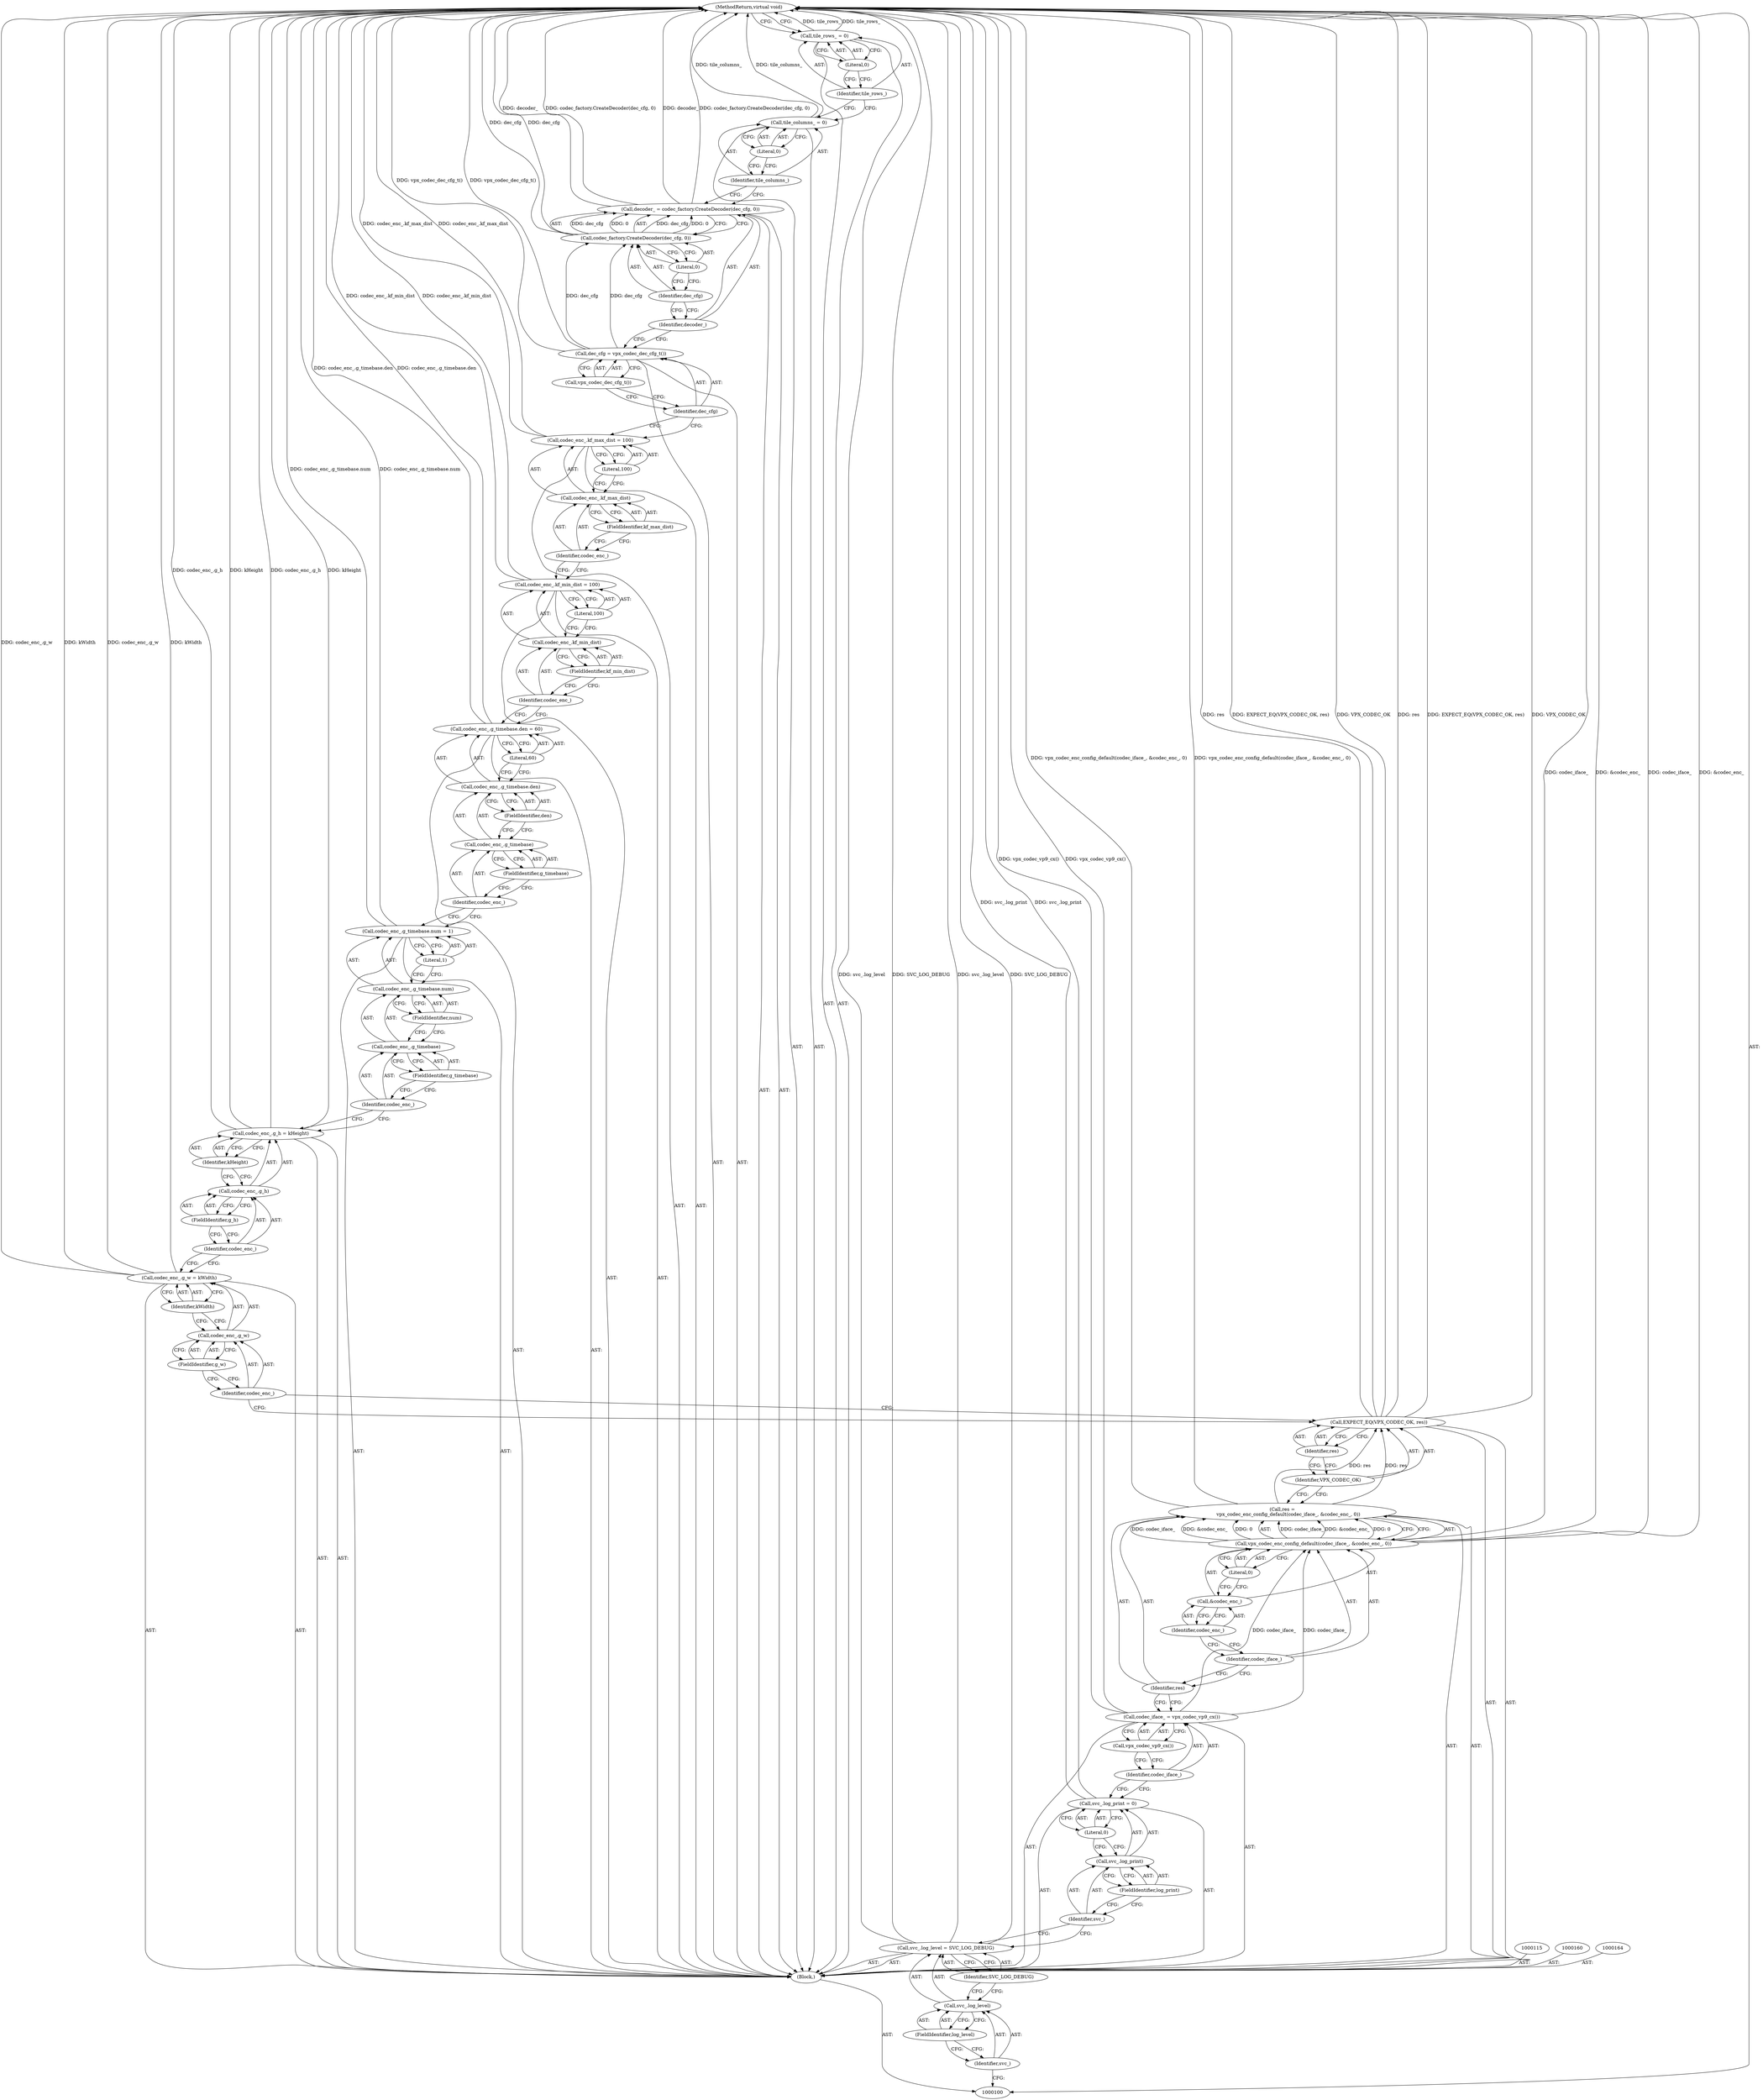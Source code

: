 digraph "0_Android_5a9753fca56f0eeb9f61e342b2fccffc364f9426_105" {
"1000101" [label="(Block,)"];
"1000176" [label="(MethodReturn,virtual void)"];
"1000129" [label="(FieldIdentifier,g_w)"];
"1000130" [label="(Identifier,kWidth)"];
"1000126" [label="(Call,codec_enc_.g_w = kWidth)"];
"1000127" [label="(Call,codec_enc_.g_w)"];
"1000128" [label="(Identifier,codec_enc_)"];
"1000134" [label="(FieldIdentifier,g_h)"];
"1000135" [label="(Identifier,kHeight)"];
"1000131" [label="(Call,codec_enc_.g_h = kHeight)"];
"1000132" [label="(Call,codec_enc_.g_h)"];
"1000133" [label="(Identifier,codec_enc_)"];
"1000140" [label="(FieldIdentifier,g_timebase)"];
"1000141" [label="(FieldIdentifier,num)"];
"1000142" [label="(Literal,1)"];
"1000136" [label="(Call,codec_enc_.g_timebase.num = 1)"];
"1000137" [label="(Call,codec_enc_.g_timebase.num)"];
"1000138" [label="(Call,codec_enc_.g_timebase)"];
"1000139" [label="(Identifier,codec_enc_)"];
"1000147" [label="(FieldIdentifier,g_timebase)"];
"1000148" [label="(FieldIdentifier,den)"];
"1000149" [label="(Literal,60)"];
"1000143" [label="(Call,codec_enc_.g_timebase.den = 60)"];
"1000144" [label="(Call,codec_enc_.g_timebase.den)"];
"1000145" [label="(Call,codec_enc_.g_timebase)"];
"1000146" [label="(Identifier,codec_enc_)"];
"1000153" [label="(FieldIdentifier,kf_min_dist)"];
"1000154" [label="(Literal,100)"];
"1000150" [label="(Call,codec_enc_.kf_min_dist = 100)"];
"1000151" [label="(Call,codec_enc_.kf_min_dist)"];
"1000152" [label="(Identifier,codec_enc_)"];
"1000158" [label="(FieldIdentifier,kf_max_dist)"];
"1000159" [label="(Literal,100)"];
"1000155" [label="(Call,codec_enc_.kf_max_dist = 100)"];
"1000156" [label="(Call,codec_enc_.kf_max_dist)"];
"1000157" [label="(Identifier,codec_enc_)"];
"1000161" [label="(Call,dec_cfg = vpx_codec_dec_cfg_t())"];
"1000162" [label="(Identifier,dec_cfg)"];
"1000163" [label="(Call,vpx_codec_dec_cfg_t())"];
"1000105" [label="(FieldIdentifier,log_level)"];
"1000106" [label="(Identifier,SVC_LOG_DEBUG)"];
"1000102" [label="(Call,svc_.log_level = SVC_LOG_DEBUG)"];
"1000103" [label="(Call,svc_.log_level)"];
"1000104" [label="(Identifier,svc_)"];
"1000167" [label="(Call,codec_factory.CreateDecoder(dec_cfg, 0))"];
"1000168" [label="(Identifier,dec_cfg)"];
"1000165" [label="(Call,decoder_ = codec_factory.CreateDecoder(dec_cfg, 0))"];
"1000166" [label="(Identifier,decoder_)"];
"1000169" [label="(Literal,0)"];
"1000172" [label="(Literal,0)"];
"1000170" [label="(Call,tile_columns_ = 0)"];
"1000171" [label="(Identifier,tile_columns_)"];
"1000175" [label="(Literal,0)"];
"1000173" [label="(Call,tile_rows_ = 0)"];
"1000174" [label="(Identifier,tile_rows_)"];
"1000110" [label="(FieldIdentifier,log_print)"];
"1000111" [label="(Literal,0)"];
"1000107" [label="(Call,svc_.log_print = 0)"];
"1000108" [label="(Call,svc_.log_print)"];
"1000109" [label="(Identifier,svc_)"];
"1000114" [label="(Call,vpx_codec_vp9_cx())"];
"1000112" [label="(Call,codec_iface_ = vpx_codec_vp9_cx())"];
"1000113" [label="(Identifier,codec_iface_)"];
"1000116" [label="(Call,res =\n        vpx_codec_enc_config_default(codec_iface_, &codec_enc_, 0))"];
"1000117" [label="(Identifier,res)"];
"1000119" [label="(Identifier,codec_iface_)"];
"1000120" [label="(Call,&codec_enc_)"];
"1000121" [label="(Identifier,codec_enc_)"];
"1000122" [label="(Literal,0)"];
"1000118" [label="(Call,vpx_codec_enc_config_default(codec_iface_, &codec_enc_, 0))"];
"1000124" [label="(Identifier,VPX_CODEC_OK)"];
"1000125" [label="(Identifier,res)"];
"1000123" [label="(Call,EXPECT_EQ(VPX_CODEC_OK, res))"];
"1000101" -> "1000100"  [label="AST: "];
"1000102" -> "1000101"  [label="AST: "];
"1000107" -> "1000101"  [label="AST: "];
"1000112" -> "1000101"  [label="AST: "];
"1000115" -> "1000101"  [label="AST: "];
"1000116" -> "1000101"  [label="AST: "];
"1000123" -> "1000101"  [label="AST: "];
"1000126" -> "1000101"  [label="AST: "];
"1000131" -> "1000101"  [label="AST: "];
"1000136" -> "1000101"  [label="AST: "];
"1000143" -> "1000101"  [label="AST: "];
"1000150" -> "1000101"  [label="AST: "];
"1000155" -> "1000101"  [label="AST: "];
"1000160" -> "1000101"  [label="AST: "];
"1000161" -> "1000101"  [label="AST: "];
"1000164" -> "1000101"  [label="AST: "];
"1000165" -> "1000101"  [label="AST: "];
"1000170" -> "1000101"  [label="AST: "];
"1000173" -> "1000101"  [label="AST: "];
"1000176" -> "1000100"  [label="AST: "];
"1000176" -> "1000173"  [label="CFG: "];
"1000123" -> "1000176"  [label="DDG: res"];
"1000123" -> "1000176"  [label="DDG: EXPECT_EQ(VPX_CODEC_OK, res)"];
"1000123" -> "1000176"  [label="DDG: VPX_CODEC_OK"];
"1000107" -> "1000176"  [label="DDG: svc_.log_print"];
"1000112" -> "1000176"  [label="DDG: vpx_codec_vp9_cx()"];
"1000165" -> "1000176"  [label="DDG: decoder_"];
"1000165" -> "1000176"  [label="DDG: codec_factory.CreateDecoder(dec_cfg, 0)"];
"1000126" -> "1000176"  [label="DDG: codec_enc_.g_w"];
"1000126" -> "1000176"  [label="DDG: kWidth"];
"1000116" -> "1000176"  [label="DDG: vpx_codec_enc_config_default(codec_iface_, &codec_enc_, 0)"];
"1000155" -> "1000176"  [label="DDG: codec_enc_.kf_max_dist"];
"1000118" -> "1000176"  [label="DDG: codec_iface_"];
"1000118" -> "1000176"  [label="DDG: &codec_enc_"];
"1000161" -> "1000176"  [label="DDG: vpx_codec_dec_cfg_t()"];
"1000167" -> "1000176"  [label="DDG: dec_cfg"];
"1000150" -> "1000176"  [label="DDG: codec_enc_.kf_min_dist"];
"1000131" -> "1000176"  [label="DDG: codec_enc_.g_h"];
"1000131" -> "1000176"  [label="DDG: kHeight"];
"1000102" -> "1000176"  [label="DDG: svc_.log_level"];
"1000102" -> "1000176"  [label="DDG: SVC_LOG_DEBUG"];
"1000143" -> "1000176"  [label="DDG: codec_enc_.g_timebase.den"];
"1000170" -> "1000176"  [label="DDG: tile_columns_"];
"1000173" -> "1000176"  [label="DDG: tile_rows_"];
"1000136" -> "1000176"  [label="DDG: codec_enc_.g_timebase.num"];
"1000129" -> "1000127"  [label="AST: "];
"1000129" -> "1000128"  [label="CFG: "];
"1000127" -> "1000129"  [label="CFG: "];
"1000130" -> "1000126"  [label="AST: "];
"1000130" -> "1000127"  [label="CFG: "];
"1000126" -> "1000130"  [label="CFG: "];
"1000126" -> "1000101"  [label="AST: "];
"1000126" -> "1000130"  [label="CFG: "];
"1000127" -> "1000126"  [label="AST: "];
"1000130" -> "1000126"  [label="AST: "];
"1000133" -> "1000126"  [label="CFG: "];
"1000126" -> "1000176"  [label="DDG: codec_enc_.g_w"];
"1000126" -> "1000176"  [label="DDG: kWidth"];
"1000127" -> "1000126"  [label="AST: "];
"1000127" -> "1000129"  [label="CFG: "];
"1000128" -> "1000127"  [label="AST: "];
"1000129" -> "1000127"  [label="AST: "];
"1000130" -> "1000127"  [label="CFG: "];
"1000128" -> "1000127"  [label="AST: "];
"1000128" -> "1000123"  [label="CFG: "];
"1000129" -> "1000128"  [label="CFG: "];
"1000134" -> "1000132"  [label="AST: "];
"1000134" -> "1000133"  [label="CFG: "];
"1000132" -> "1000134"  [label="CFG: "];
"1000135" -> "1000131"  [label="AST: "];
"1000135" -> "1000132"  [label="CFG: "];
"1000131" -> "1000135"  [label="CFG: "];
"1000131" -> "1000101"  [label="AST: "];
"1000131" -> "1000135"  [label="CFG: "];
"1000132" -> "1000131"  [label="AST: "];
"1000135" -> "1000131"  [label="AST: "];
"1000139" -> "1000131"  [label="CFG: "];
"1000131" -> "1000176"  [label="DDG: codec_enc_.g_h"];
"1000131" -> "1000176"  [label="DDG: kHeight"];
"1000132" -> "1000131"  [label="AST: "];
"1000132" -> "1000134"  [label="CFG: "];
"1000133" -> "1000132"  [label="AST: "];
"1000134" -> "1000132"  [label="AST: "];
"1000135" -> "1000132"  [label="CFG: "];
"1000133" -> "1000132"  [label="AST: "];
"1000133" -> "1000126"  [label="CFG: "];
"1000134" -> "1000133"  [label="CFG: "];
"1000140" -> "1000138"  [label="AST: "];
"1000140" -> "1000139"  [label="CFG: "];
"1000138" -> "1000140"  [label="CFG: "];
"1000141" -> "1000137"  [label="AST: "];
"1000141" -> "1000138"  [label="CFG: "];
"1000137" -> "1000141"  [label="CFG: "];
"1000142" -> "1000136"  [label="AST: "];
"1000142" -> "1000137"  [label="CFG: "];
"1000136" -> "1000142"  [label="CFG: "];
"1000136" -> "1000101"  [label="AST: "];
"1000136" -> "1000142"  [label="CFG: "];
"1000137" -> "1000136"  [label="AST: "];
"1000142" -> "1000136"  [label="AST: "];
"1000146" -> "1000136"  [label="CFG: "];
"1000136" -> "1000176"  [label="DDG: codec_enc_.g_timebase.num"];
"1000137" -> "1000136"  [label="AST: "];
"1000137" -> "1000141"  [label="CFG: "];
"1000138" -> "1000137"  [label="AST: "];
"1000141" -> "1000137"  [label="AST: "];
"1000142" -> "1000137"  [label="CFG: "];
"1000138" -> "1000137"  [label="AST: "];
"1000138" -> "1000140"  [label="CFG: "];
"1000139" -> "1000138"  [label="AST: "];
"1000140" -> "1000138"  [label="AST: "];
"1000141" -> "1000138"  [label="CFG: "];
"1000139" -> "1000138"  [label="AST: "];
"1000139" -> "1000131"  [label="CFG: "];
"1000140" -> "1000139"  [label="CFG: "];
"1000147" -> "1000145"  [label="AST: "];
"1000147" -> "1000146"  [label="CFG: "];
"1000145" -> "1000147"  [label="CFG: "];
"1000148" -> "1000144"  [label="AST: "];
"1000148" -> "1000145"  [label="CFG: "];
"1000144" -> "1000148"  [label="CFG: "];
"1000149" -> "1000143"  [label="AST: "];
"1000149" -> "1000144"  [label="CFG: "];
"1000143" -> "1000149"  [label="CFG: "];
"1000143" -> "1000101"  [label="AST: "];
"1000143" -> "1000149"  [label="CFG: "];
"1000144" -> "1000143"  [label="AST: "];
"1000149" -> "1000143"  [label="AST: "];
"1000152" -> "1000143"  [label="CFG: "];
"1000143" -> "1000176"  [label="DDG: codec_enc_.g_timebase.den"];
"1000144" -> "1000143"  [label="AST: "];
"1000144" -> "1000148"  [label="CFG: "];
"1000145" -> "1000144"  [label="AST: "];
"1000148" -> "1000144"  [label="AST: "];
"1000149" -> "1000144"  [label="CFG: "];
"1000145" -> "1000144"  [label="AST: "];
"1000145" -> "1000147"  [label="CFG: "];
"1000146" -> "1000145"  [label="AST: "];
"1000147" -> "1000145"  [label="AST: "];
"1000148" -> "1000145"  [label="CFG: "];
"1000146" -> "1000145"  [label="AST: "];
"1000146" -> "1000136"  [label="CFG: "];
"1000147" -> "1000146"  [label="CFG: "];
"1000153" -> "1000151"  [label="AST: "];
"1000153" -> "1000152"  [label="CFG: "];
"1000151" -> "1000153"  [label="CFG: "];
"1000154" -> "1000150"  [label="AST: "];
"1000154" -> "1000151"  [label="CFG: "];
"1000150" -> "1000154"  [label="CFG: "];
"1000150" -> "1000101"  [label="AST: "];
"1000150" -> "1000154"  [label="CFG: "];
"1000151" -> "1000150"  [label="AST: "];
"1000154" -> "1000150"  [label="AST: "];
"1000157" -> "1000150"  [label="CFG: "];
"1000150" -> "1000176"  [label="DDG: codec_enc_.kf_min_dist"];
"1000151" -> "1000150"  [label="AST: "];
"1000151" -> "1000153"  [label="CFG: "];
"1000152" -> "1000151"  [label="AST: "];
"1000153" -> "1000151"  [label="AST: "];
"1000154" -> "1000151"  [label="CFG: "];
"1000152" -> "1000151"  [label="AST: "];
"1000152" -> "1000143"  [label="CFG: "];
"1000153" -> "1000152"  [label="CFG: "];
"1000158" -> "1000156"  [label="AST: "];
"1000158" -> "1000157"  [label="CFG: "];
"1000156" -> "1000158"  [label="CFG: "];
"1000159" -> "1000155"  [label="AST: "];
"1000159" -> "1000156"  [label="CFG: "];
"1000155" -> "1000159"  [label="CFG: "];
"1000155" -> "1000101"  [label="AST: "];
"1000155" -> "1000159"  [label="CFG: "];
"1000156" -> "1000155"  [label="AST: "];
"1000159" -> "1000155"  [label="AST: "];
"1000162" -> "1000155"  [label="CFG: "];
"1000155" -> "1000176"  [label="DDG: codec_enc_.kf_max_dist"];
"1000156" -> "1000155"  [label="AST: "];
"1000156" -> "1000158"  [label="CFG: "];
"1000157" -> "1000156"  [label="AST: "];
"1000158" -> "1000156"  [label="AST: "];
"1000159" -> "1000156"  [label="CFG: "];
"1000157" -> "1000156"  [label="AST: "];
"1000157" -> "1000150"  [label="CFG: "];
"1000158" -> "1000157"  [label="CFG: "];
"1000161" -> "1000101"  [label="AST: "];
"1000161" -> "1000163"  [label="CFG: "];
"1000162" -> "1000161"  [label="AST: "];
"1000163" -> "1000161"  [label="AST: "];
"1000166" -> "1000161"  [label="CFG: "];
"1000161" -> "1000176"  [label="DDG: vpx_codec_dec_cfg_t()"];
"1000161" -> "1000167"  [label="DDG: dec_cfg"];
"1000162" -> "1000161"  [label="AST: "];
"1000162" -> "1000155"  [label="CFG: "];
"1000163" -> "1000162"  [label="CFG: "];
"1000163" -> "1000161"  [label="AST: "];
"1000163" -> "1000162"  [label="CFG: "];
"1000161" -> "1000163"  [label="CFG: "];
"1000105" -> "1000103"  [label="AST: "];
"1000105" -> "1000104"  [label="CFG: "];
"1000103" -> "1000105"  [label="CFG: "];
"1000106" -> "1000102"  [label="AST: "];
"1000106" -> "1000103"  [label="CFG: "];
"1000102" -> "1000106"  [label="CFG: "];
"1000102" -> "1000101"  [label="AST: "];
"1000102" -> "1000106"  [label="CFG: "];
"1000103" -> "1000102"  [label="AST: "];
"1000106" -> "1000102"  [label="AST: "];
"1000109" -> "1000102"  [label="CFG: "];
"1000102" -> "1000176"  [label="DDG: svc_.log_level"];
"1000102" -> "1000176"  [label="DDG: SVC_LOG_DEBUG"];
"1000103" -> "1000102"  [label="AST: "];
"1000103" -> "1000105"  [label="CFG: "];
"1000104" -> "1000103"  [label="AST: "];
"1000105" -> "1000103"  [label="AST: "];
"1000106" -> "1000103"  [label="CFG: "];
"1000104" -> "1000103"  [label="AST: "];
"1000104" -> "1000100"  [label="CFG: "];
"1000105" -> "1000104"  [label="CFG: "];
"1000167" -> "1000165"  [label="AST: "];
"1000167" -> "1000169"  [label="CFG: "];
"1000168" -> "1000167"  [label="AST: "];
"1000169" -> "1000167"  [label="AST: "];
"1000165" -> "1000167"  [label="CFG: "];
"1000167" -> "1000176"  [label="DDG: dec_cfg"];
"1000167" -> "1000165"  [label="DDG: dec_cfg"];
"1000167" -> "1000165"  [label="DDG: 0"];
"1000161" -> "1000167"  [label="DDG: dec_cfg"];
"1000168" -> "1000167"  [label="AST: "];
"1000168" -> "1000166"  [label="CFG: "];
"1000169" -> "1000168"  [label="CFG: "];
"1000165" -> "1000101"  [label="AST: "];
"1000165" -> "1000167"  [label="CFG: "];
"1000166" -> "1000165"  [label="AST: "];
"1000167" -> "1000165"  [label="AST: "];
"1000171" -> "1000165"  [label="CFG: "];
"1000165" -> "1000176"  [label="DDG: decoder_"];
"1000165" -> "1000176"  [label="DDG: codec_factory.CreateDecoder(dec_cfg, 0)"];
"1000167" -> "1000165"  [label="DDG: dec_cfg"];
"1000167" -> "1000165"  [label="DDG: 0"];
"1000166" -> "1000165"  [label="AST: "];
"1000166" -> "1000161"  [label="CFG: "];
"1000168" -> "1000166"  [label="CFG: "];
"1000169" -> "1000167"  [label="AST: "];
"1000169" -> "1000168"  [label="CFG: "];
"1000167" -> "1000169"  [label="CFG: "];
"1000172" -> "1000170"  [label="AST: "];
"1000172" -> "1000171"  [label="CFG: "];
"1000170" -> "1000172"  [label="CFG: "];
"1000170" -> "1000101"  [label="AST: "];
"1000170" -> "1000172"  [label="CFG: "];
"1000171" -> "1000170"  [label="AST: "];
"1000172" -> "1000170"  [label="AST: "];
"1000174" -> "1000170"  [label="CFG: "];
"1000170" -> "1000176"  [label="DDG: tile_columns_"];
"1000171" -> "1000170"  [label="AST: "];
"1000171" -> "1000165"  [label="CFG: "];
"1000172" -> "1000171"  [label="CFG: "];
"1000175" -> "1000173"  [label="AST: "];
"1000175" -> "1000174"  [label="CFG: "];
"1000173" -> "1000175"  [label="CFG: "];
"1000173" -> "1000101"  [label="AST: "];
"1000173" -> "1000175"  [label="CFG: "];
"1000174" -> "1000173"  [label="AST: "];
"1000175" -> "1000173"  [label="AST: "];
"1000176" -> "1000173"  [label="CFG: "];
"1000173" -> "1000176"  [label="DDG: tile_rows_"];
"1000174" -> "1000173"  [label="AST: "];
"1000174" -> "1000170"  [label="CFG: "];
"1000175" -> "1000174"  [label="CFG: "];
"1000110" -> "1000108"  [label="AST: "];
"1000110" -> "1000109"  [label="CFG: "];
"1000108" -> "1000110"  [label="CFG: "];
"1000111" -> "1000107"  [label="AST: "];
"1000111" -> "1000108"  [label="CFG: "];
"1000107" -> "1000111"  [label="CFG: "];
"1000107" -> "1000101"  [label="AST: "];
"1000107" -> "1000111"  [label="CFG: "];
"1000108" -> "1000107"  [label="AST: "];
"1000111" -> "1000107"  [label="AST: "];
"1000113" -> "1000107"  [label="CFG: "];
"1000107" -> "1000176"  [label="DDG: svc_.log_print"];
"1000108" -> "1000107"  [label="AST: "];
"1000108" -> "1000110"  [label="CFG: "];
"1000109" -> "1000108"  [label="AST: "];
"1000110" -> "1000108"  [label="AST: "];
"1000111" -> "1000108"  [label="CFG: "];
"1000109" -> "1000108"  [label="AST: "];
"1000109" -> "1000102"  [label="CFG: "];
"1000110" -> "1000109"  [label="CFG: "];
"1000114" -> "1000112"  [label="AST: "];
"1000114" -> "1000113"  [label="CFG: "];
"1000112" -> "1000114"  [label="CFG: "];
"1000112" -> "1000101"  [label="AST: "];
"1000112" -> "1000114"  [label="CFG: "];
"1000113" -> "1000112"  [label="AST: "];
"1000114" -> "1000112"  [label="AST: "];
"1000117" -> "1000112"  [label="CFG: "];
"1000112" -> "1000176"  [label="DDG: vpx_codec_vp9_cx()"];
"1000112" -> "1000118"  [label="DDG: codec_iface_"];
"1000113" -> "1000112"  [label="AST: "];
"1000113" -> "1000107"  [label="CFG: "];
"1000114" -> "1000113"  [label="CFG: "];
"1000116" -> "1000101"  [label="AST: "];
"1000116" -> "1000118"  [label="CFG: "];
"1000117" -> "1000116"  [label="AST: "];
"1000118" -> "1000116"  [label="AST: "];
"1000124" -> "1000116"  [label="CFG: "];
"1000116" -> "1000176"  [label="DDG: vpx_codec_enc_config_default(codec_iface_, &codec_enc_, 0)"];
"1000118" -> "1000116"  [label="DDG: codec_iface_"];
"1000118" -> "1000116"  [label="DDG: &codec_enc_"];
"1000118" -> "1000116"  [label="DDG: 0"];
"1000116" -> "1000123"  [label="DDG: res"];
"1000117" -> "1000116"  [label="AST: "];
"1000117" -> "1000112"  [label="CFG: "];
"1000119" -> "1000117"  [label="CFG: "];
"1000119" -> "1000118"  [label="AST: "];
"1000119" -> "1000117"  [label="CFG: "];
"1000121" -> "1000119"  [label="CFG: "];
"1000120" -> "1000118"  [label="AST: "];
"1000120" -> "1000121"  [label="CFG: "];
"1000121" -> "1000120"  [label="AST: "];
"1000122" -> "1000120"  [label="CFG: "];
"1000121" -> "1000120"  [label="AST: "];
"1000121" -> "1000119"  [label="CFG: "];
"1000120" -> "1000121"  [label="CFG: "];
"1000122" -> "1000118"  [label="AST: "];
"1000122" -> "1000120"  [label="CFG: "];
"1000118" -> "1000122"  [label="CFG: "];
"1000118" -> "1000116"  [label="AST: "];
"1000118" -> "1000122"  [label="CFG: "];
"1000119" -> "1000118"  [label="AST: "];
"1000120" -> "1000118"  [label="AST: "];
"1000122" -> "1000118"  [label="AST: "];
"1000116" -> "1000118"  [label="CFG: "];
"1000118" -> "1000176"  [label="DDG: codec_iface_"];
"1000118" -> "1000176"  [label="DDG: &codec_enc_"];
"1000118" -> "1000116"  [label="DDG: codec_iface_"];
"1000118" -> "1000116"  [label="DDG: &codec_enc_"];
"1000118" -> "1000116"  [label="DDG: 0"];
"1000112" -> "1000118"  [label="DDG: codec_iface_"];
"1000124" -> "1000123"  [label="AST: "];
"1000124" -> "1000116"  [label="CFG: "];
"1000125" -> "1000124"  [label="CFG: "];
"1000125" -> "1000123"  [label="AST: "];
"1000125" -> "1000124"  [label="CFG: "];
"1000123" -> "1000125"  [label="CFG: "];
"1000123" -> "1000101"  [label="AST: "];
"1000123" -> "1000125"  [label="CFG: "];
"1000124" -> "1000123"  [label="AST: "];
"1000125" -> "1000123"  [label="AST: "];
"1000128" -> "1000123"  [label="CFG: "];
"1000123" -> "1000176"  [label="DDG: res"];
"1000123" -> "1000176"  [label="DDG: EXPECT_EQ(VPX_CODEC_OK, res)"];
"1000123" -> "1000176"  [label="DDG: VPX_CODEC_OK"];
"1000116" -> "1000123"  [label="DDG: res"];
}
